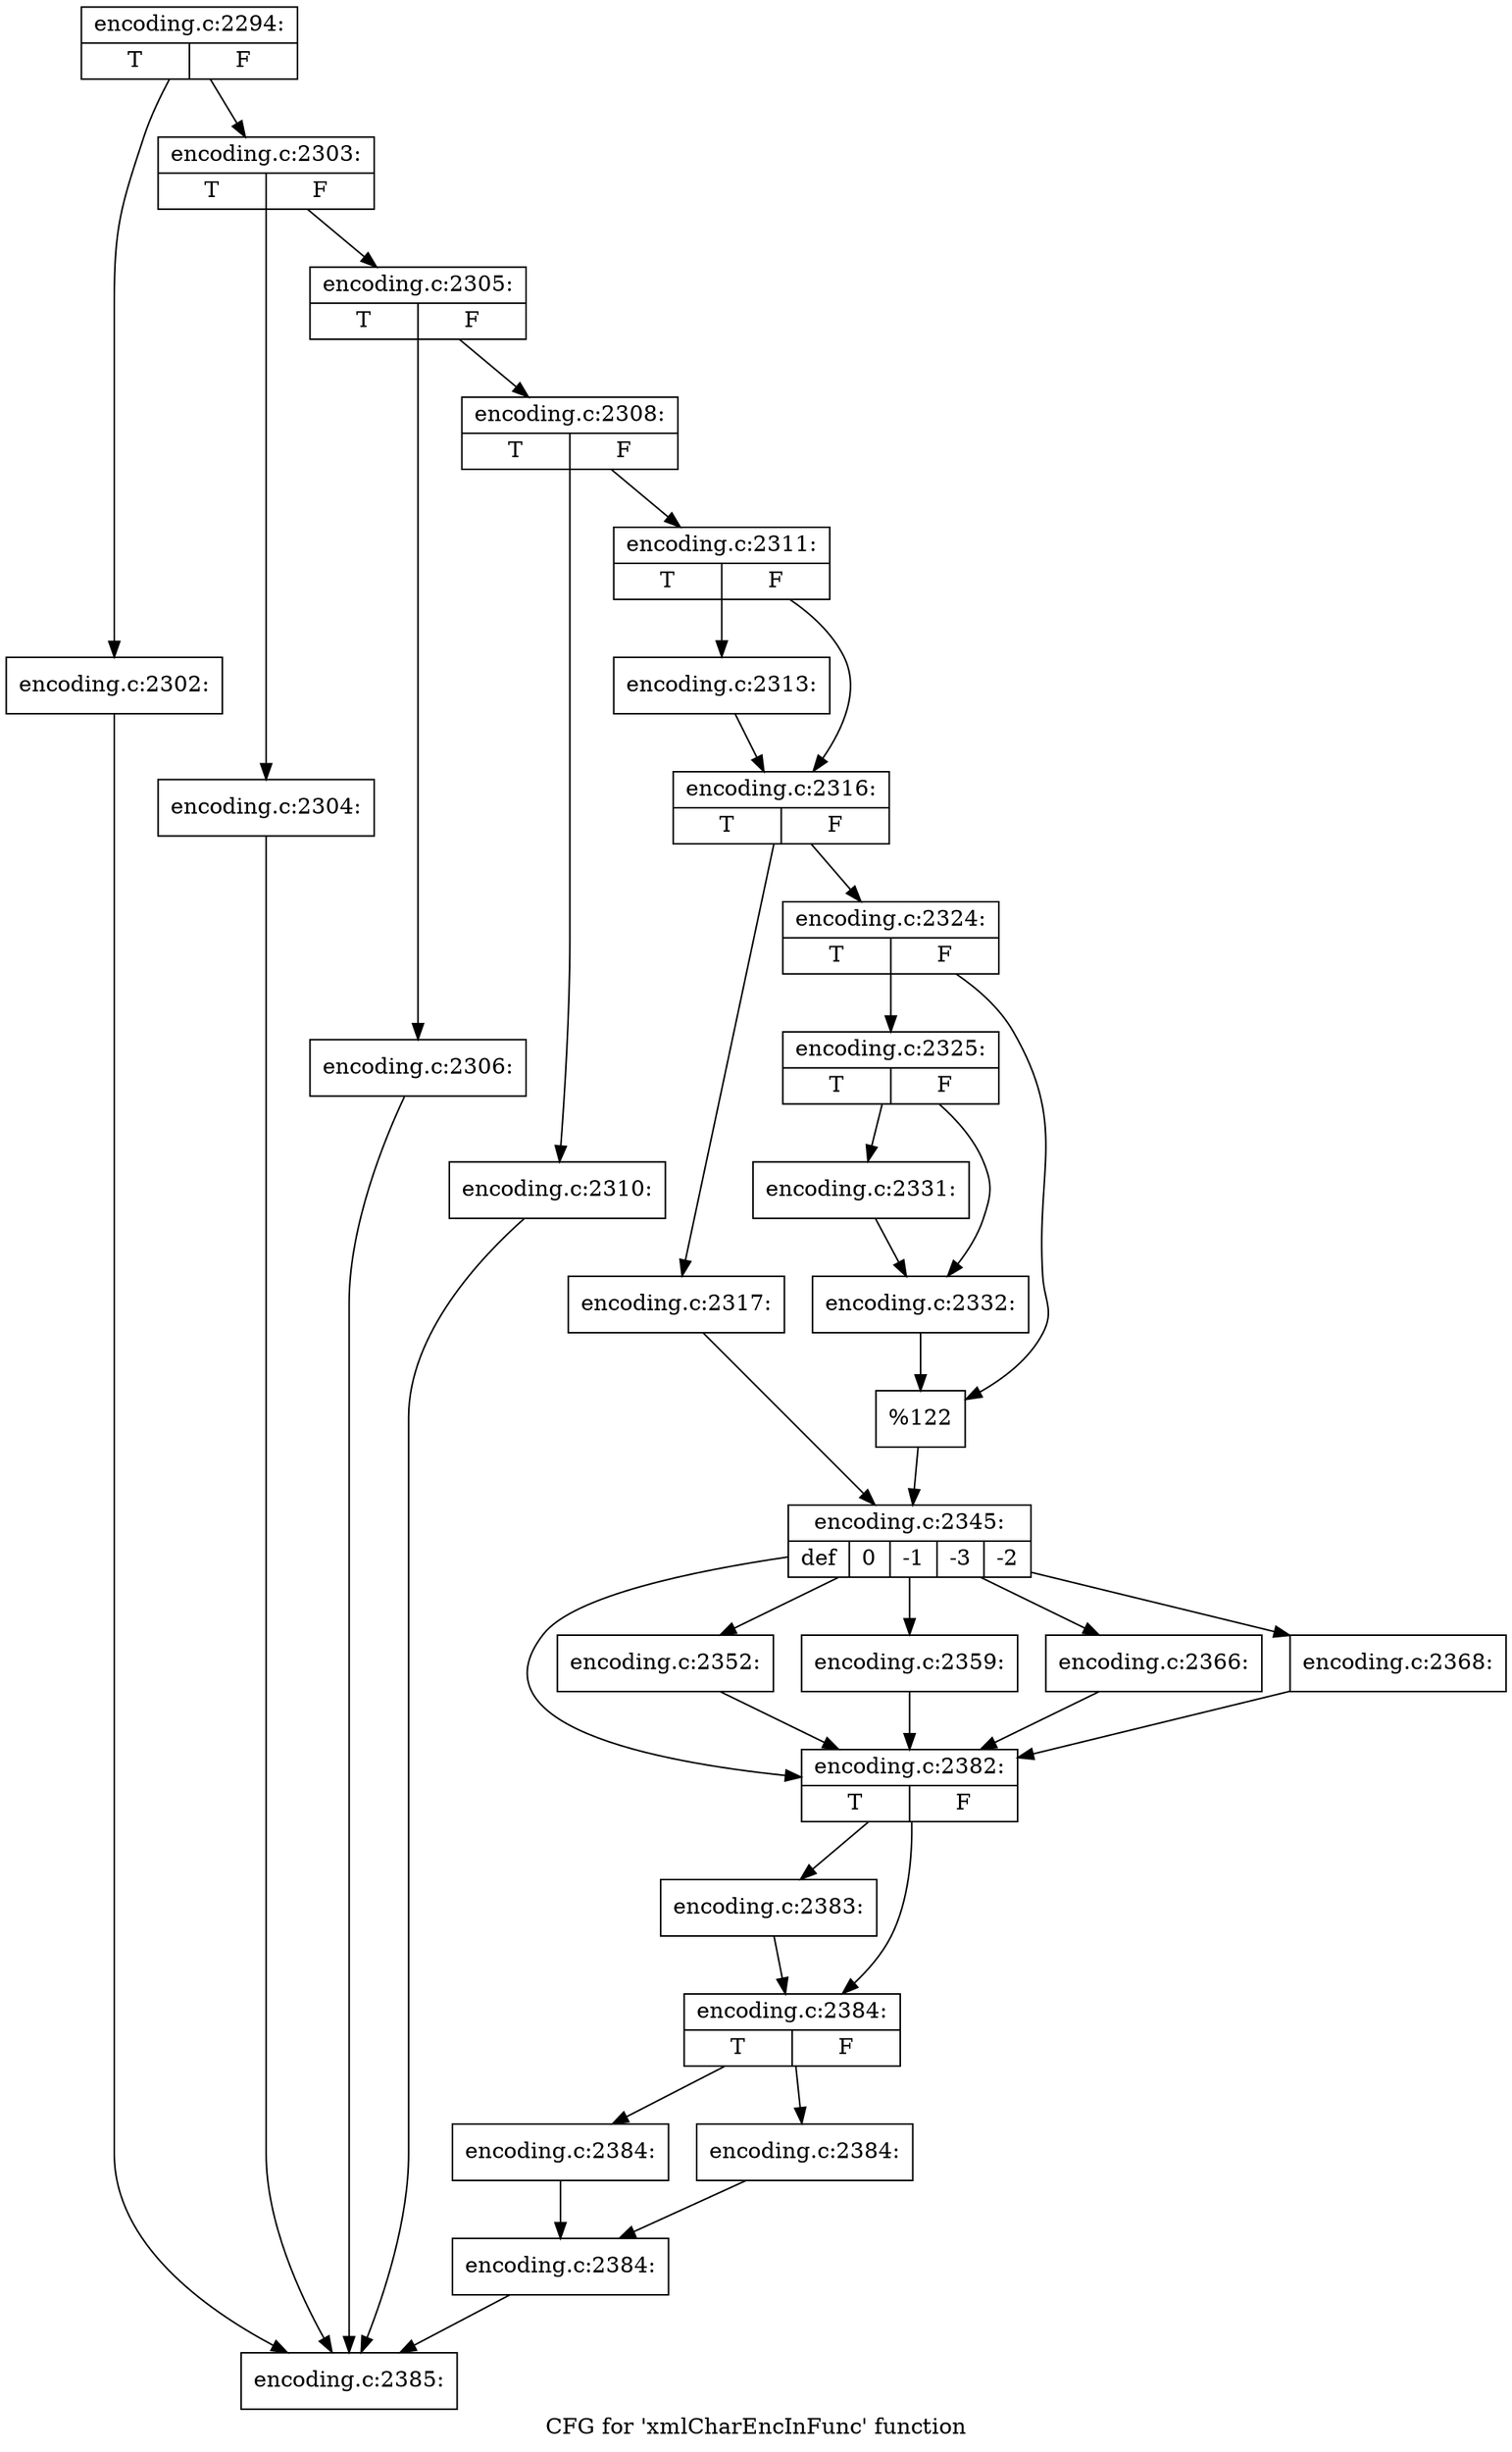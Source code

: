 digraph "CFG for 'xmlCharEncInFunc' function" {
	label="CFG for 'xmlCharEncInFunc' function";

	Node0x466ad50 [shape=record,label="{encoding.c:2294:|{<s0>T|<s1>F}}"];
	Node0x466ad50 -> Node0x469ad70;
	Node0x466ad50 -> Node0x469adc0;
	Node0x469ad70 [shape=record,label="{encoding.c:2302:}"];
	Node0x469ad70 -> Node0x466add0;
	Node0x469adc0 [shape=record,label="{encoding.c:2303:|{<s0>T|<s1>F}}"];
	Node0x469adc0 -> Node0x469b280;
	Node0x469adc0 -> Node0x469b2d0;
	Node0x469b280 [shape=record,label="{encoding.c:2304:}"];
	Node0x469b280 -> Node0x466add0;
	Node0x469b2d0 [shape=record,label="{encoding.c:2305:|{<s0>T|<s1>F}}"];
	Node0x469b2d0 -> Node0x469b790;
	Node0x469b2d0 -> Node0x469b7e0;
	Node0x469b790 [shape=record,label="{encoding.c:2306:}"];
	Node0x469b790 -> Node0x466add0;
	Node0x469b7e0 [shape=record,label="{encoding.c:2308:|{<s0>T|<s1>F}}"];
	Node0x469b7e0 -> Node0x471a300;
	Node0x469b7e0 -> Node0x471a350;
	Node0x471a300 [shape=record,label="{encoding.c:2310:}"];
	Node0x471a300 -> Node0x466add0;
	Node0x471a350 [shape=record,label="{encoding.c:2311:|{<s0>T|<s1>F}}"];
	Node0x471a350 -> Node0x471add0;
	Node0x471a350 -> Node0x471ae20;
	Node0x471add0 [shape=record,label="{encoding.c:2313:}"];
	Node0x471add0 -> Node0x471ae20;
	Node0x471ae20 [shape=record,label="{encoding.c:2316:|{<s0>T|<s1>F}}"];
	Node0x471ae20 -> Node0x471bee0;
	Node0x471ae20 -> Node0x471bf80;
	Node0x471bee0 [shape=record,label="{encoding.c:2317:}"];
	Node0x471bee0 -> Node0x471bf30;
	Node0x471bf80 [shape=record,label="{encoding.c:2324:|{<s0>T|<s1>F}}"];
	Node0x471bf80 -> Node0x471da20;
	Node0x471bf80 -> Node0x471da70;
	Node0x471da20 [shape=record,label="{encoding.c:2325:|{<s0>T|<s1>F}}"];
	Node0x471da20 -> Node0x471f4a0;
	Node0x471da20 -> Node0x471f4f0;
	Node0x471f4a0 [shape=record,label="{encoding.c:2331:}"];
	Node0x471f4a0 -> Node0x471f4f0;
	Node0x471f4f0 [shape=record,label="{encoding.c:2332:}"];
	Node0x471f4f0 -> Node0x471da70;
	Node0x471da70 [shape=record,label="{%122}"];
	Node0x471da70 -> Node0x471bf30;
	Node0x471bf30 [shape=record,label="{encoding.c:2345:|{<s0>def|<s1>0|<s2>-1|<s3>-3|<s4>-2}}"];
	Node0x471bf30 -> Node0x471faf0;
	Node0x471bf30 -> Node0x471ff10;
	Node0x471bf30 -> Node0x471fff0;
	Node0x471bf30 -> Node0x47200d0;
	Node0x471bf30 -> Node0x47201b0;
	Node0x471ff10 [shape=record,label="{encoding.c:2352:}"];
	Node0x471ff10 -> Node0x471faf0;
	Node0x471fff0 [shape=record,label="{encoding.c:2359:}"];
	Node0x471fff0 -> Node0x471faf0;
	Node0x47200d0 [shape=record,label="{encoding.c:2366:}"];
	Node0x47200d0 -> Node0x471faf0;
	Node0x47201b0 [shape=record,label="{encoding.c:2368:}"];
	Node0x47201b0 -> Node0x471faf0;
	Node0x471faf0 [shape=record,label="{encoding.c:2382:|{<s0>T|<s1>F}}"];
	Node0x471faf0 -> Node0x471fbd0;
	Node0x471faf0 -> Node0x4721ae0;
	Node0x471fbd0 [shape=record,label="{encoding.c:2383:}"];
	Node0x471fbd0 -> Node0x4721ae0;
	Node0x4721ae0 [shape=record,label="{encoding.c:2384:|{<s0>T|<s1>F}}"];
	Node0x4721ae0 -> Node0x4721f90;
	Node0x4721ae0 -> Node0x4721fe0;
	Node0x4721f90 [shape=record,label="{encoding.c:2384:}"];
	Node0x4721f90 -> Node0x4722030;
	Node0x4721fe0 [shape=record,label="{encoding.c:2384:}"];
	Node0x4721fe0 -> Node0x4722030;
	Node0x4722030 [shape=record,label="{encoding.c:2384:}"];
	Node0x4722030 -> Node0x466add0;
	Node0x466add0 [shape=record,label="{encoding.c:2385:}"];
}
